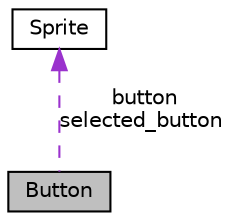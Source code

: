 digraph "Button"
{
 // LATEX_PDF_SIZE
  edge [fontname="Helvetica",fontsize="10",labelfontname="Helvetica",labelfontsize="10"];
  node [fontname="Helvetica",fontsize="10",shape=record];
  Node1 [label="Button",height=0.2,width=0.4,color="black", fillcolor="grey75", style="filled", fontcolor="black",tooltip=" "];
  Node2 -> Node1 [dir="back",color="darkorchid3",fontsize="10",style="dashed",label=" button\nselected_button" ,fontname="Helvetica"];
  Node2 [label="Sprite",height=0.2,width=0.4,color="black", fillcolor="white", style="filled",URL="$struct_sprite.html",tooltip=" "];
}
